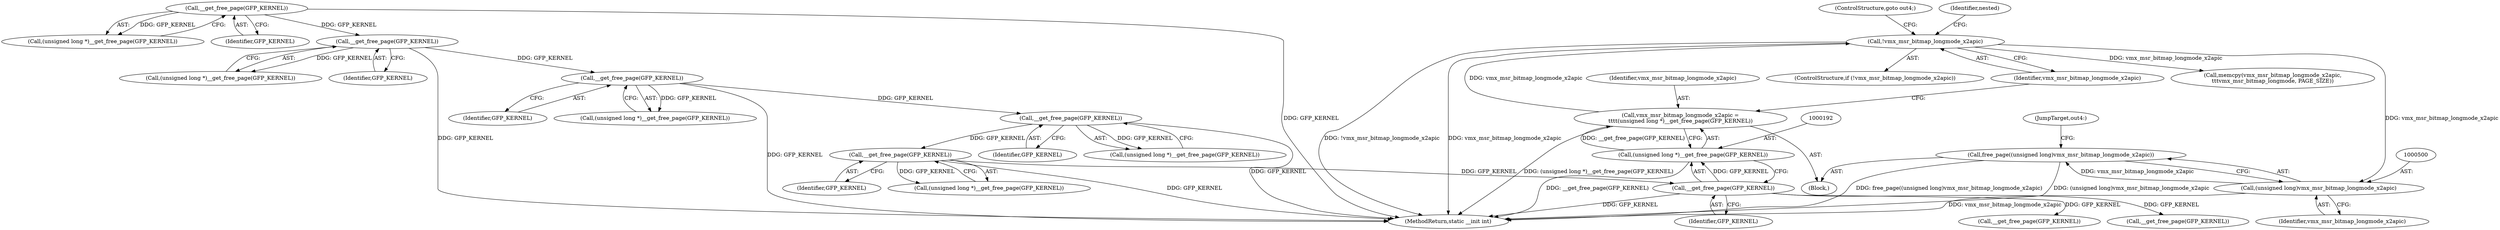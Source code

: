 digraph "0_linux_3ce424e45411cf5a13105e0386b6ecf6eeb4f66f@API" {
"1000498" [label="(Call,free_page((unsigned long)vmx_msr_bitmap_longmode_x2apic))"];
"1000499" [label="(Call,(unsigned long)vmx_msr_bitmap_longmode_x2apic)"];
"1000196" [label="(Call,!vmx_msr_bitmap_longmode_x2apic)"];
"1000189" [label="(Call,vmx_msr_bitmap_longmode_x2apic =\n\t\t\t\t(unsigned long *)__get_free_page(GFP_KERNEL))"];
"1000191" [label="(Call,(unsigned long *)__get_free_page(GFP_KERNEL))"];
"1000193" [label="(Call,__get_free_page(GFP_KERNEL))"];
"1000183" [label="(Call,__get_free_page(GFP_KERNEL))"];
"1000173" [label="(Call,__get_free_page(GFP_KERNEL))"];
"1000163" [label="(Call,__get_free_page(GFP_KERNEL))"];
"1000153" [label="(Call,__get_free_page(GFP_KERNEL))"];
"1000142" [label="(Call,__get_free_page(GFP_KERNEL))"];
"1000498" [label="(Call,free_page((unsigned long)vmx_msr_bitmap_longmode_x2apic))"];
"1000190" [label="(Identifier,vmx_msr_bitmap_longmode_x2apic)"];
"1000499" [label="(Call,(unsigned long)vmx_msr_bitmap_longmode_x2apic)"];
"1000151" [label="(Call,(unsigned long *)__get_free_page(GFP_KERNEL))"];
"1000174" [label="(Identifier,GFP_KERNEL)"];
"1000501" [label="(Identifier,vmx_msr_bitmap_longmode_x2apic)"];
"1000183" [label="(Call,__get_free_page(GFP_KERNEL))"];
"1000193" [label="(Call,__get_free_page(GFP_KERNEL))"];
"1000200" [label="(Identifier,nested)"];
"1000184" [label="(Identifier,GFP_KERNEL)"];
"1000194" [label="(Identifier,GFP_KERNEL)"];
"1000142" [label="(Call,__get_free_page(GFP_KERNEL))"];
"1000181" [label="(Call,(unsigned long *)__get_free_page(GFP_KERNEL))"];
"1000196" [label="(Call,!vmx_msr_bitmap_longmode_x2apic)"];
"1000206" [label="(Call,__get_free_page(GFP_KERNEL))"];
"1000189" [label="(Call,vmx_msr_bitmap_longmode_x2apic =\n\t\t\t\t(unsigned long *)__get_free_page(GFP_KERNEL))"];
"1000529" [label="(MethodReturn,static __init int)"];
"1000111" [label="(Block,)"];
"1000140" [label="(Call,(unsigned long *)__get_free_page(GFP_KERNEL))"];
"1000502" [label="(JumpTarget,out4:)"];
"1000195" [label="(ControlStructure,if (!vmx_msr_bitmap_longmode_x2apic))"];
"1000171" [label="(Call,(unsigned long *)__get_free_page(GFP_KERNEL))"];
"1000164" [label="(Identifier,GFP_KERNEL)"];
"1000173" [label="(Call,__get_free_page(GFP_KERNEL))"];
"1000163" [label="(Call,__get_free_page(GFP_KERNEL))"];
"1000161" [label="(Call,(unsigned long *)__get_free_page(GFP_KERNEL))"];
"1000143" [label="(Identifier,GFP_KERNEL)"];
"1000198" [label="(ControlStructure,goto out4;)"];
"1000191" [label="(Call,(unsigned long *)__get_free_page(GFP_KERNEL))"];
"1000216" [label="(Call,__get_free_page(GFP_KERNEL))"];
"1000153" [label="(Call,__get_free_page(GFP_KERNEL))"];
"1000197" [label="(Identifier,vmx_msr_bitmap_longmode_x2apic)"];
"1000154" [label="(Identifier,GFP_KERNEL)"];
"1000402" [label="(Call,memcpy(vmx_msr_bitmap_longmode_x2apic,\n\t\t\tvmx_msr_bitmap_longmode, PAGE_SIZE))"];
"1000498" -> "1000111"  [label="AST: "];
"1000498" -> "1000499"  [label="CFG: "];
"1000499" -> "1000498"  [label="AST: "];
"1000502" -> "1000498"  [label="CFG: "];
"1000498" -> "1000529"  [label="DDG: free_page((unsigned long)vmx_msr_bitmap_longmode_x2apic)"];
"1000498" -> "1000529"  [label="DDG: (unsigned long)vmx_msr_bitmap_longmode_x2apic"];
"1000499" -> "1000498"  [label="DDG: vmx_msr_bitmap_longmode_x2apic"];
"1000499" -> "1000501"  [label="CFG: "];
"1000500" -> "1000499"  [label="AST: "];
"1000501" -> "1000499"  [label="AST: "];
"1000499" -> "1000529"  [label="DDG: vmx_msr_bitmap_longmode_x2apic"];
"1000196" -> "1000499"  [label="DDG: vmx_msr_bitmap_longmode_x2apic"];
"1000196" -> "1000195"  [label="AST: "];
"1000196" -> "1000197"  [label="CFG: "];
"1000197" -> "1000196"  [label="AST: "];
"1000198" -> "1000196"  [label="CFG: "];
"1000200" -> "1000196"  [label="CFG: "];
"1000196" -> "1000529"  [label="DDG: vmx_msr_bitmap_longmode_x2apic"];
"1000196" -> "1000529"  [label="DDG: !vmx_msr_bitmap_longmode_x2apic"];
"1000189" -> "1000196"  [label="DDG: vmx_msr_bitmap_longmode_x2apic"];
"1000196" -> "1000402"  [label="DDG: vmx_msr_bitmap_longmode_x2apic"];
"1000189" -> "1000111"  [label="AST: "];
"1000189" -> "1000191"  [label="CFG: "];
"1000190" -> "1000189"  [label="AST: "];
"1000191" -> "1000189"  [label="AST: "];
"1000197" -> "1000189"  [label="CFG: "];
"1000189" -> "1000529"  [label="DDG: (unsigned long *)__get_free_page(GFP_KERNEL)"];
"1000191" -> "1000189"  [label="DDG: __get_free_page(GFP_KERNEL)"];
"1000191" -> "1000193"  [label="CFG: "];
"1000192" -> "1000191"  [label="AST: "];
"1000193" -> "1000191"  [label="AST: "];
"1000191" -> "1000529"  [label="DDG: __get_free_page(GFP_KERNEL)"];
"1000193" -> "1000191"  [label="DDG: GFP_KERNEL"];
"1000193" -> "1000194"  [label="CFG: "];
"1000194" -> "1000193"  [label="AST: "];
"1000193" -> "1000529"  [label="DDG: GFP_KERNEL"];
"1000183" -> "1000193"  [label="DDG: GFP_KERNEL"];
"1000193" -> "1000206"  [label="DDG: GFP_KERNEL"];
"1000193" -> "1000216"  [label="DDG: GFP_KERNEL"];
"1000183" -> "1000181"  [label="AST: "];
"1000183" -> "1000184"  [label="CFG: "];
"1000184" -> "1000183"  [label="AST: "];
"1000181" -> "1000183"  [label="CFG: "];
"1000183" -> "1000529"  [label="DDG: GFP_KERNEL"];
"1000183" -> "1000181"  [label="DDG: GFP_KERNEL"];
"1000173" -> "1000183"  [label="DDG: GFP_KERNEL"];
"1000173" -> "1000171"  [label="AST: "];
"1000173" -> "1000174"  [label="CFG: "];
"1000174" -> "1000173"  [label="AST: "];
"1000171" -> "1000173"  [label="CFG: "];
"1000173" -> "1000529"  [label="DDG: GFP_KERNEL"];
"1000173" -> "1000171"  [label="DDG: GFP_KERNEL"];
"1000163" -> "1000173"  [label="DDG: GFP_KERNEL"];
"1000163" -> "1000161"  [label="AST: "];
"1000163" -> "1000164"  [label="CFG: "];
"1000164" -> "1000163"  [label="AST: "];
"1000161" -> "1000163"  [label="CFG: "];
"1000163" -> "1000529"  [label="DDG: GFP_KERNEL"];
"1000163" -> "1000161"  [label="DDG: GFP_KERNEL"];
"1000153" -> "1000163"  [label="DDG: GFP_KERNEL"];
"1000153" -> "1000151"  [label="AST: "];
"1000153" -> "1000154"  [label="CFG: "];
"1000154" -> "1000153"  [label="AST: "];
"1000151" -> "1000153"  [label="CFG: "];
"1000153" -> "1000529"  [label="DDG: GFP_KERNEL"];
"1000153" -> "1000151"  [label="DDG: GFP_KERNEL"];
"1000142" -> "1000153"  [label="DDG: GFP_KERNEL"];
"1000142" -> "1000140"  [label="AST: "];
"1000142" -> "1000143"  [label="CFG: "];
"1000143" -> "1000142"  [label="AST: "];
"1000140" -> "1000142"  [label="CFG: "];
"1000142" -> "1000529"  [label="DDG: GFP_KERNEL"];
"1000142" -> "1000140"  [label="DDG: GFP_KERNEL"];
}
